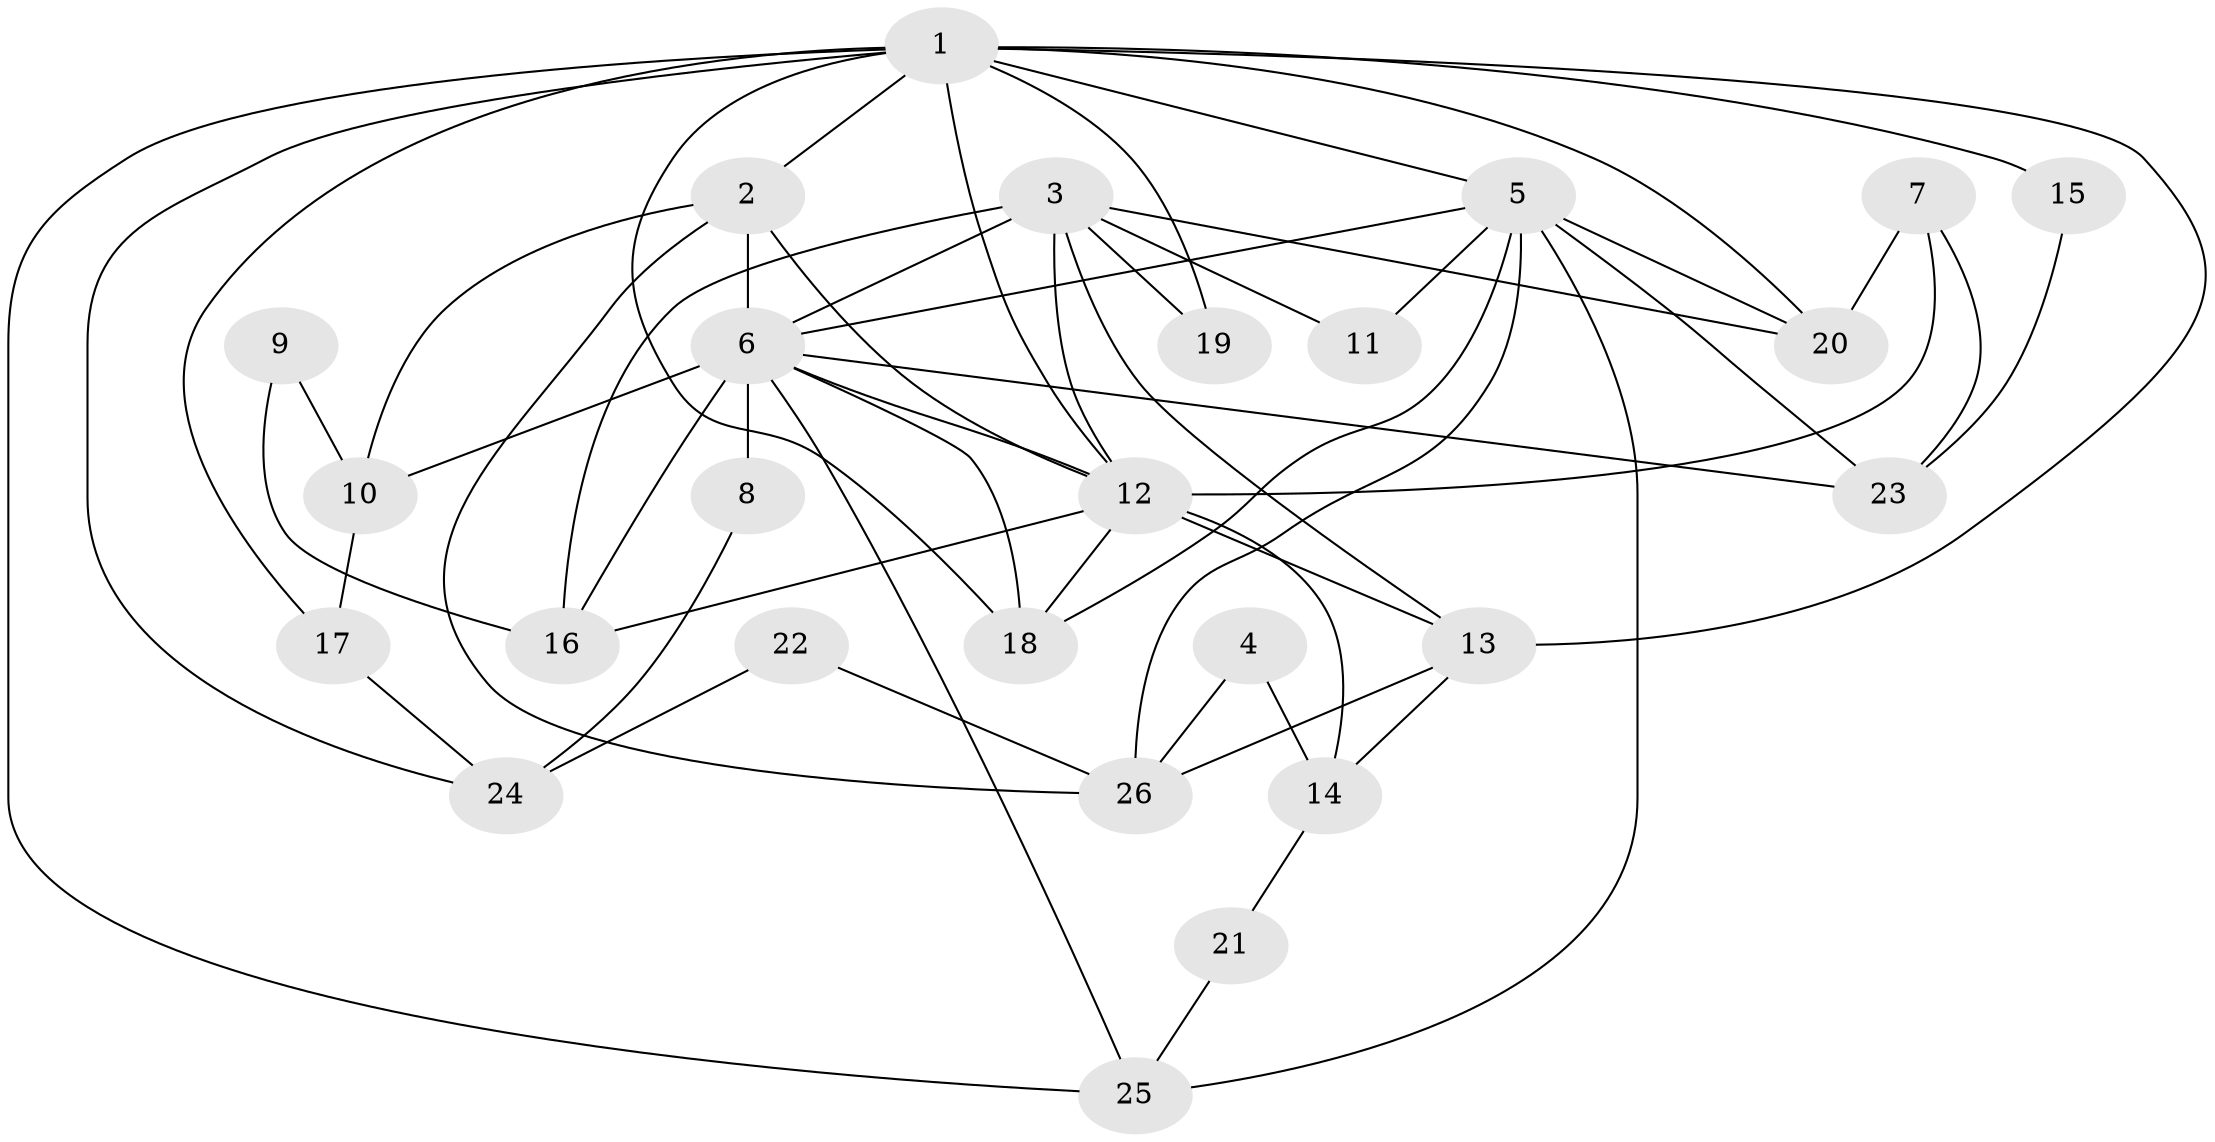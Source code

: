 // original degree distribution, {5: 0.21568627450980393, 3: 0.29411764705882354, 6: 0.0784313725490196, 2: 0.11764705882352941, 4: 0.2549019607843137, 9: 0.0196078431372549, 7: 0.0196078431372549}
// Generated by graph-tools (version 1.1) at 2025/36/03/09/25 02:36:17]
// undirected, 26 vertices, 57 edges
graph export_dot {
graph [start="1"]
  node [color=gray90,style=filled];
  1;
  2;
  3;
  4;
  5;
  6;
  7;
  8;
  9;
  10;
  11;
  12;
  13;
  14;
  15;
  16;
  17;
  18;
  19;
  20;
  21;
  22;
  23;
  24;
  25;
  26;
  1 -- 2 [weight=1.0];
  1 -- 5 [weight=1.0];
  1 -- 12 [weight=2.0];
  1 -- 13 [weight=1.0];
  1 -- 15 [weight=1.0];
  1 -- 17 [weight=1.0];
  1 -- 18 [weight=1.0];
  1 -- 19 [weight=1.0];
  1 -- 20 [weight=2.0];
  1 -- 24 [weight=1.0];
  1 -- 25 [weight=1.0];
  2 -- 6 [weight=3.0];
  2 -- 10 [weight=1.0];
  2 -- 12 [weight=1.0];
  2 -- 26 [weight=1.0];
  3 -- 6 [weight=4.0];
  3 -- 11 [weight=1.0];
  3 -- 12 [weight=2.0];
  3 -- 13 [weight=3.0];
  3 -- 16 [weight=2.0];
  3 -- 19 [weight=1.0];
  3 -- 20 [weight=2.0];
  4 -- 14 [weight=1.0];
  4 -- 26 [weight=1.0];
  5 -- 6 [weight=1.0];
  5 -- 11 [weight=2.0];
  5 -- 18 [weight=1.0];
  5 -- 20 [weight=2.0];
  5 -- 23 [weight=1.0];
  5 -- 25 [weight=1.0];
  5 -- 26 [weight=1.0];
  6 -- 8 [weight=1.0];
  6 -- 10 [weight=1.0];
  6 -- 12 [weight=2.0];
  6 -- 16 [weight=1.0];
  6 -- 18 [weight=1.0];
  6 -- 23 [weight=1.0];
  6 -- 25 [weight=1.0];
  7 -- 12 [weight=1.0];
  7 -- 20 [weight=1.0];
  7 -- 23 [weight=1.0];
  8 -- 24 [weight=1.0];
  9 -- 10 [weight=1.0];
  9 -- 16 [weight=1.0];
  10 -- 17 [weight=1.0];
  12 -- 13 [weight=1.0];
  12 -- 14 [weight=1.0];
  12 -- 16 [weight=1.0];
  12 -- 18 [weight=1.0];
  13 -- 14 [weight=1.0];
  13 -- 26 [weight=1.0];
  14 -- 21 [weight=1.0];
  15 -- 23 [weight=1.0];
  17 -- 24 [weight=1.0];
  21 -- 25 [weight=1.0];
  22 -- 24 [weight=1.0];
  22 -- 26 [weight=1.0];
}
